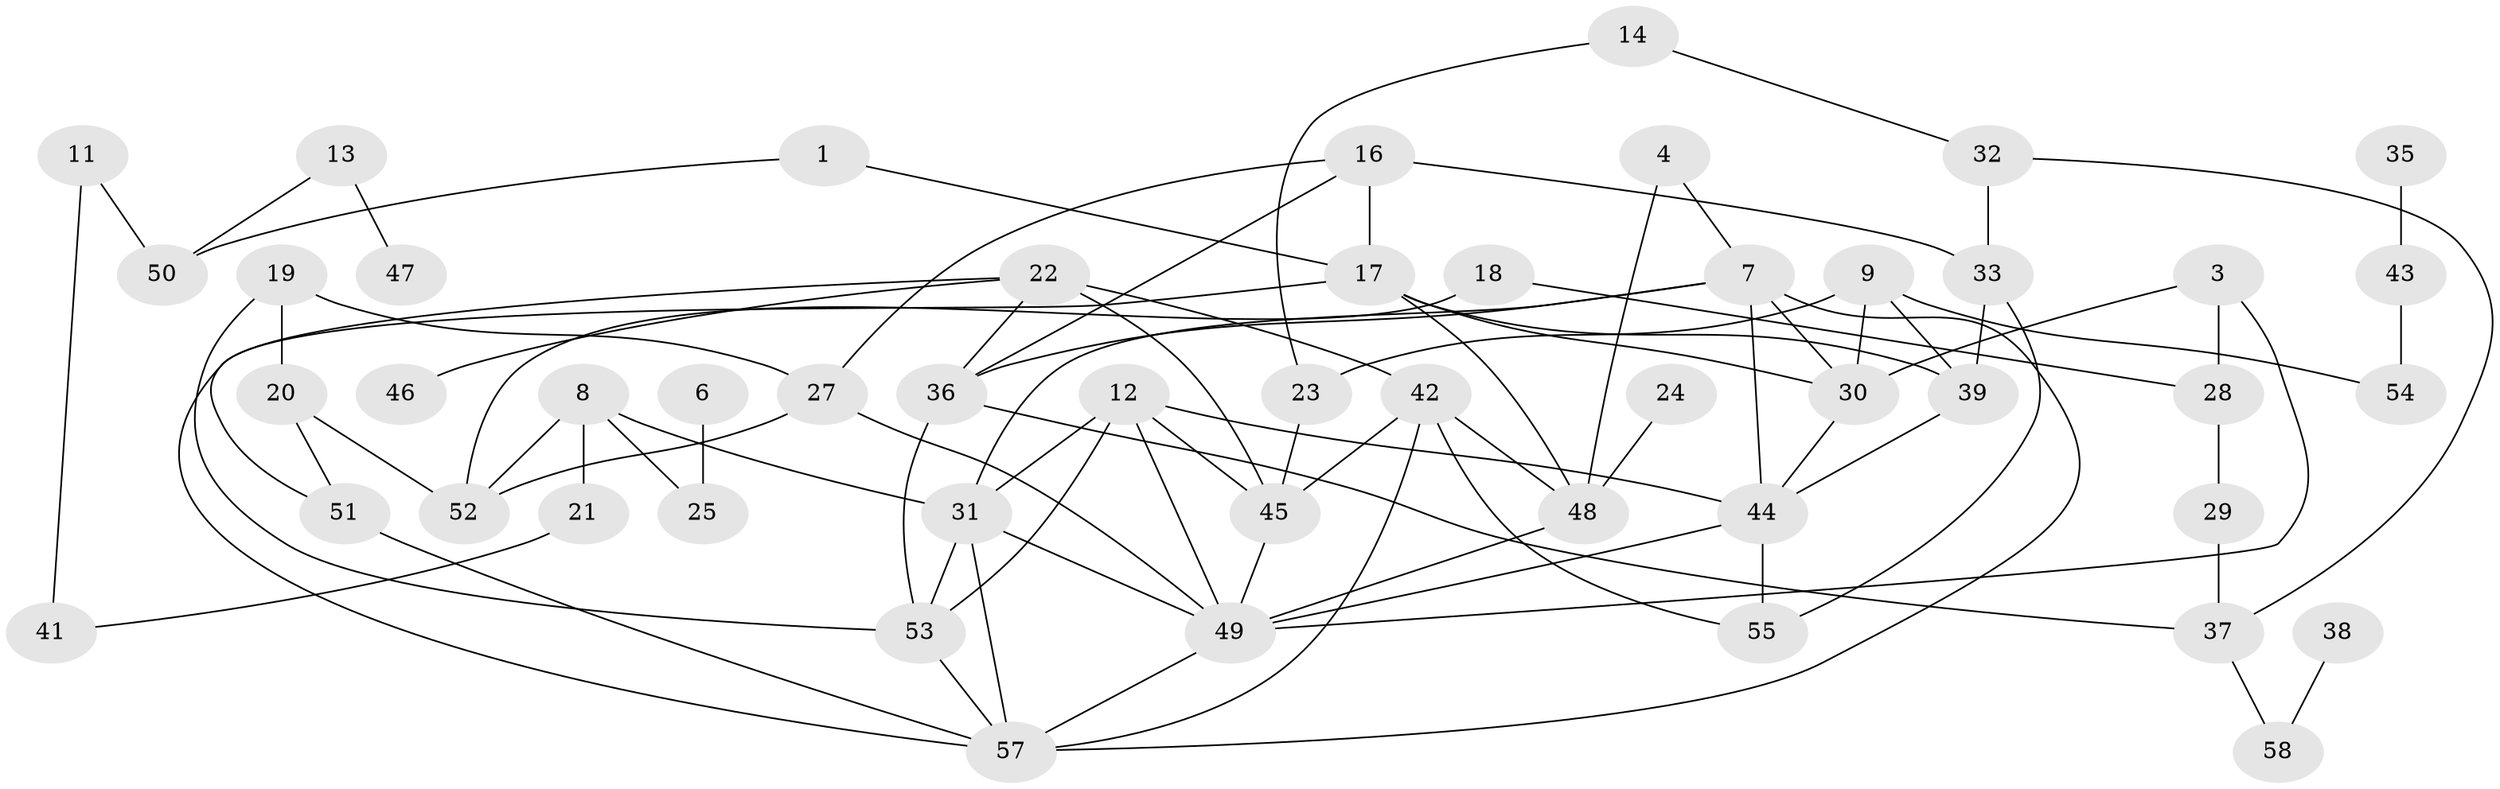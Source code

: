 // original degree distribution, {4: 0.11206896551724138, 2: 0.28448275862068967, 1: 0.1896551724137931, 0: 0.0603448275862069, 3: 0.2413793103448276, 6: 0.02586206896551724, 7: 0.008620689655172414, 5: 0.07758620689655173}
// Generated by graph-tools (version 1.1) at 2025/00/03/09/25 03:00:55]
// undirected, 50 vertices, 85 edges
graph export_dot {
graph [start="1"]
  node [color=gray90,style=filled];
  1;
  3;
  4;
  6;
  7;
  8;
  9;
  11;
  12;
  13;
  14;
  16;
  17;
  18;
  19;
  20;
  21;
  22;
  23;
  24;
  25;
  27;
  28;
  29;
  30;
  31;
  32;
  33;
  35;
  36;
  37;
  38;
  39;
  41;
  42;
  43;
  44;
  45;
  46;
  47;
  48;
  49;
  50;
  51;
  52;
  53;
  54;
  55;
  57;
  58;
  1 -- 17 [weight=1.0];
  1 -- 50 [weight=1.0];
  3 -- 28 [weight=1.0];
  3 -- 30 [weight=1.0];
  3 -- 49 [weight=1.0];
  4 -- 7 [weight=1.0];
  4 -- 48 [weight=1.0];
  6 -- 25 [weight=1.0];
  7 -- 30 [weight=1.0];
  7 -- 31 [weight=1.0];
  7 -- 36 [weight=1.0];
  7 -- 44 [weight=2.0];
  7 -- 57 [weight=1.0];
  8 -- 21 [weight=1.0];
  8 -- 25 [weight=1.0];
  8 -- 31 [weight=1.0];
  8 -- 52 [weight=1.0];
  9 -- 23 [weight=1.0];
  9 -- 30 [weight=1.0];
  9 -- 39 [weight=1.0];
  9 -- 54 [weight=1.0];
  11 -- 41 [weight=1.0];
  11 -- 50 [weight=1.0];
  12 -- 31 [weight=1.0];
  12 -- 44 [weight=1.0];
  12 -- 45 [weight=1.0];
  12 -- 49 [weight=1.0];
  12 -- 53 [weight=1.0];
  13 -- 47 [weight=1.0];
  13 -- 50 [weight=1.0];
  14 -- 23 [weight=1.0];
  14 -- 32 [weight=1.0];
  16 -- 17 [weight=1.0];
  16 -- 27 [weight=1.0];
  16 -- 33 [weight=1.0];
  16 -- 36 [weight=1.0];
  17 -- 30 [weight=1.0];
  17 -- 39 [weight=1.0];
  17 -- 48 [weight=1.0];
  17 -- 57 [weight=1.0];
  18 -- 28 [weight=1.0];
  18 -- 52 [weight=1.0];
  19 -- 20 [weight=1.0];
  19 -- 27 [weight=1.0];
  19 -- 53 [weight=1.0];
  20 -- 51 [weight=1.0];
  20 -- 52 [weight=1.0];
  21 -- 41 [weight=1.0];
  22 -- 36 [weight=1.0];
  22 -- 42 [weight=2.0];
  22 -- 45 [weight=1.0];
  22 -- 46 [weight=1.0];
  22 -- 51 [weight=1.0];
  23 -- 45 [weight=1.0];
  24 -- 48 [weight=1.0];
  27 -- 49 [weight=1.0];
  27 -- 52 [weight=1.0];
  28 -- 29 [weight=2.0];
  29 -- 37 [weight=1.0];
  30 -- 44 [weight=1.0];
  31 -- 49 [weight=1.0];
  31 -- 53 [weight=1.0];
  31 -- 57 [weight=1.0];
  32 -- 33 [weight=1.0];
  32 -- 37 [weight=1.0];
  33 -- 39 [weight=1.0];
  33 -- 55 [weight=1.0];
  35 -- 43 [weight=1.0];
  36 -- 37 [weight=1.0];
  36 -- 53 [weight=1.0];
  37 -- 58 [weight=1.0];
  38 -- 58 [weight=1.0];
  39 -- 44 [weight=1.0];
  42 -- 45 [weight=1.0];
  42 -- 48 [weight=1.0];
  42 -- 55 [weight=1.0];
  42 -- 57 [weight=1.0];
  43 -- 54 [weight=1.0];
  44 -- 49 [weight=1.0];
  44 -- 55 [weight=1.0];
  45 -- 49 [weight=1.0];
  48 -- 49 [weight=1.0];
  49 -- 57 [weight=1.0];
  51 -- 57 [weight=1.0];
  53 -- 57 [weight=1.0];
}

